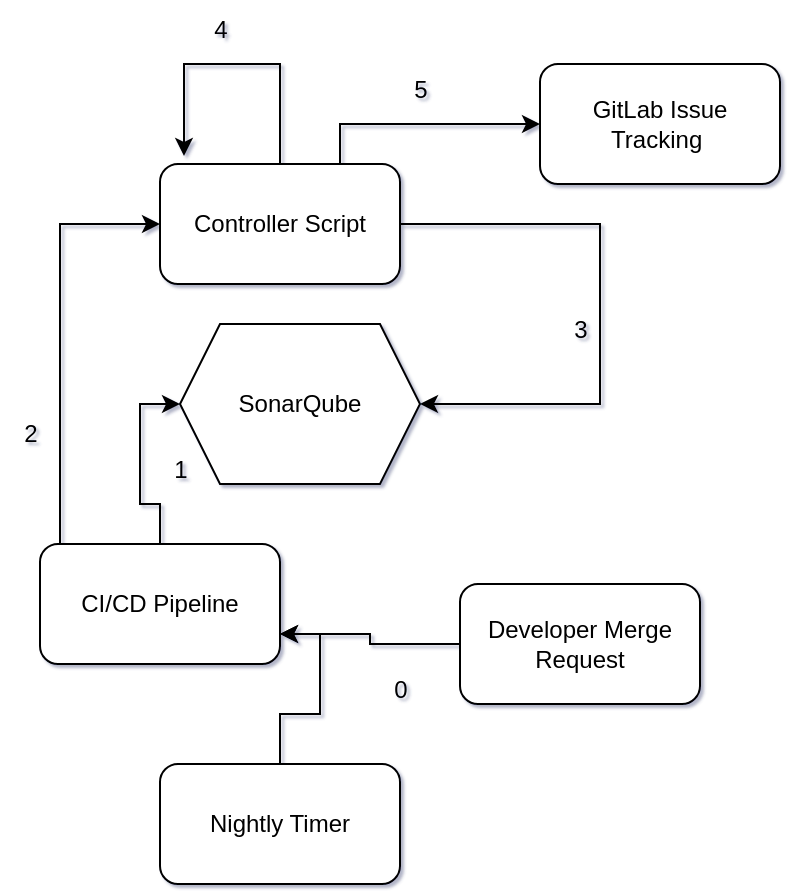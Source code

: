<mxfile version="22.1.2" type="github">
  <diagram name="Page-1" id="WVjAArECR-r44n3g0cuV">
    <mxGraphModel dx="1194" dy="750" grid="1" gridSize="10" guides="1" tooltips="1" connect="1" arrows="1" fold="1" page="1" pageScale="1" pageWidth="850" pageHeight="1100" math="0" shadow="1">
      <root>
        <mxCell id="0" />
        <mxCell id="1" parent="0" />
        <mxCell id="Kcn1vtvd_Udo2UhyRpVJ-1" value="SonarQube" style="shape=hexagon;perimeter=hexagonPerimeter2;whiteSpace=wrap;html=1;fixedSize=1;" parent="1" vertex="1">
          <mxGeometry x="350" y="200" width="120" height="80" as="geometry" />
        </mxCell>
        <mxCell id="Kcn1vtvd_Udo2UhyRpVJ-29" style="edgeStyle=orthogonalEdgeStyle;rounded=0;orthogonalLoop=1;jettySize=auto;html=1;entryX=1;entryY=0.5;entryDx=0;entryDy=0;" parent="1" source="Kcn1vtvd_Udo2UhyRpVJ-7" target="Kcn1vtvd_Udo2UhyRpVJ-1" edge="1">
          <mxGeometry relative="1" as="geometry">
            <Array as="points">
              <mxPoint x="560" y="150" />
              <mxPoint x="560" y="240" />
            </Array>
          </mxGeometry>
        </mxCell>
        <mxCell id="Kcn1vtvd_Udo2UhyRpVJ-36" style="edgeStyle=orthogonalEdgeStyle;rounded=0;orthogonalLoop=1;jettySize=auto;html=1;exitX=0.75;exitY=0;exitDx=0;exitDy=0;entryX=0;entryY=0.5;entryDx=0;entryDy=0;" parent="1" source="Kcn1vtvd_Udo2UhyRpVJ-7" target="Kcn1vtvd_Udo2UhyRpVJ-37" edge="1">
          <mxGeometry relative="1" as="geometry">
            <mxPoint x="650" y="80" as="targetPoint" />
          </mxGeometry>
        </mxCell>
        <mxCell id="Kcn1vtvd_Udo2UhyRpVJ-7" value="Controller Script" style="rounded=1;whiteSpace=wrap;html=1;" parent="1" vertex="1">
          <mxGeometry x="340" y="120" width="120" height="60" as="geometry" />
        </mxCell>
        <mxCell id="Kcn1vtvd_Udo2UhyRpVJ-26" style="edgeStyle=orthogonalEdgeStyle;rounded=0;orthogonalLoop=1;jettySize=auto;html=1;entryX=0;entryY=0.5;entryDx=0;entryDy=0;" parent="1" source="Kcn1vtvd_Udo2UhyRpVJ-11" target="Kcn1vtvd_Udo2UhyRpVJ-7" edge="1">
          <mxGeometry relative="1" as="geometry">
            <Array as="points">
              <mxPoint x="290" y="150" />
            </Array>
          </mxGeometry>
        </mxCell>
        <mxCell id="1Vy3NjkEHELPdbjlYAzo-5" style="edgeStyle=orthogonalEdgeStyle;rounded=0;orthogonalLoop=1;jettySize=auto;html=1;entryX=0;entryY=0.5;entryDx=0;entryDy=0;" edge="1" parent="1" source="Kcn1vtvd_Udo2UhyRpVJ-11" target="Kcn1vtvd_Udo2UhyRpVJ-1">
          <mxGeometry relative="1" as="geometry" />
        </mxCell>
        <mxCell id="Kcn1vtvd_Udo2UhyRpVJ-11" value="CI/CD Pipeline" style="rounded=1;whiteSpace=wrap;html=1;" parent="1" vertex="1">
          <mxGeometry x="280" y="310" width="120" height="60" as="geometry" />
        </mxCell>
        <mxCell id="Kcn1vtvd_Udo2UhyRpVJ-34" style="edgeStyle=orthogonalEdgeStyle;rounded=0;orthogonalLoop=1;jettySize=auto;html=1;entryX=0.1;entryY=-0.067;entryDx=0;entryDy=0;entryPerimeter=0;" parent="1" source="Kcn1vtvd_Udo2UhyRpVJ-7" target="Kcn1vtvd_Udo2UhyRpVJ-7" edge="1">
          <mxGeometry relative="1" as="geometry">
            <Array as="points">
              <mxPoint x="400" y="70" />
              <mxPoint x="352" y="70" />
            </Array>
          </mxGeometry>
        </mxCell>
        <mxCell id="Kcn1vtvd_Udo2UhyRpVJ-37" value="GitLab Issue Tracking&amp;nbsp;" style="rounded=1;whiteSpace=wrap;html=1;" parent="1" vertex="1">
          <mxGeometry x="530" y="70" width="120" height="60" as="geometry" />
        </mxCell>
        <mxCell id="1Vy3NjkEHELPdbjlYAzo-1" style="edgeStyle=orthogonalEdgeStyle;rounded=0;orthogonalLoop=1;jettySize=auto;html=1;entryX=1;entryY=0.75;entryDx=0;entryDy=0;" edge="1" parent="1" source="Kcn1vtvd_Udo2UhyRpVJ-39" target="Kcn1vtvd_Udo2UhyRpVJ-11">
          <mxGeometry relative="1" as="geometry" />
        </mxCell>
        <mxCell id="Kcn1vtvd_Udo2UhyRpVJ-39" value="Nightly Timer" style="rounded=1;whiteSpace=wrap;html=1;" parent="1" vertex="1">
          <mxGeometry x="340" y="420" width="120" height="60" as="geometry" />
        </mxCell>
        <mxCell id="1Vy3NjkEHELPdbjlYAzo-2" style="edgeStyle=orthogonalEdgeStyle;rounded=0;orthogonalLoop=1;jettySize=auto;html=1;entryX=1;entryY=0.75;entryDx=0;entryDy=0;" edge="1" parent="1" source="Kcn1vtvd_Udo2UhyRpVJ-41" target="Kcn1vtvd_Udo2UhyRpVJ-11">
          <mxGeometry relative="1" as="geometry" />
        </mxCell>
        <mxCell id="Kcn1vtvd_Udo2UhyRpVJ-41" value="Developer Merge Request" style="rounded=1;whiteSpace=wrap;html=1;" parent="1" vertex="1">
          <mxGeometry x="490" y="330" width="120" height="60" as="geometry" />
        </mxCell>
        <mxCell id="1Vy3NjkEHELPdbjlYAzo-3" value="0" style="text;html=1;align=center;verticalAlign=middle;resizable=0;points=[];autosize=1;strokeColor=none;fillColor=none;" vertex="1" parent="1">
          <mxGeometry x="445" y="368" width="30" height="30" as="geometry" />
        </mxCell>
        <mxCell id="1Vy3NjkEHELPdbjlYAzo-4" value="2" style="text;html=1;align=center;verticalAlign=middle;resizable=0;points=[];autosize=1;strokeColor=none;fillColor=none;" vertex="1" parent="1">
          <mxGeometry x="260" y="240" width="30" height="30" as="geometry" />
        </mxCell>
        <mxCell id="1Vy3NjkEHELPdbjlYAzo-6" value="1" style="text;html=1;align=center;verticalAlign=middle;resizable=0;points=[];autosize=1;strokeColor=none;fillColor=none;" vertex="1" parent="1">
          <mxGeometry x="335" y="258" width="30" height="30" as="geometry" />
        </mxCell>
        <mxCell id="1Vy3NjkEHELPdbjlYAzo-7" value="3" style="text;html=1;align=center;verticalAlign=middle;resizable=0;points=[];autosize=1;strokeColor=none;fillColor=none;" vertex="1" parent="1">
          <mxGeometry x="535" y="188" width="30" height="30" as="geometry" />
        </mxCell>
        <mxCell id="1Vy3NjkEHELPdbjlYAzo-8" value="4" style="text;html=1;align=center;verticalAlign=middle;resizable=0;points=[];autosize=1;strokeColor=none;fillColor=none;" vertex="1" parent="1">
          <mxGeometry x="355" y="38" width="30" height="30" as="geometry" />
        </mxCell>
        <mxCell id="1Vy3NjkEHELPdbjlYAzo-9" value="5" style="text;html=1;align=center;verticalAlign=middle;resizable=0;points=[];autosize=1;strokeColor=none;fillColor=none;" vertex="1" parent="1">
          <mxGeometry x="455" y="68" width="30" height="30" as="geometry" />
        </mxCell>
      </root>
    </mxGraphModel>
  </diagram>
</mxfile>
